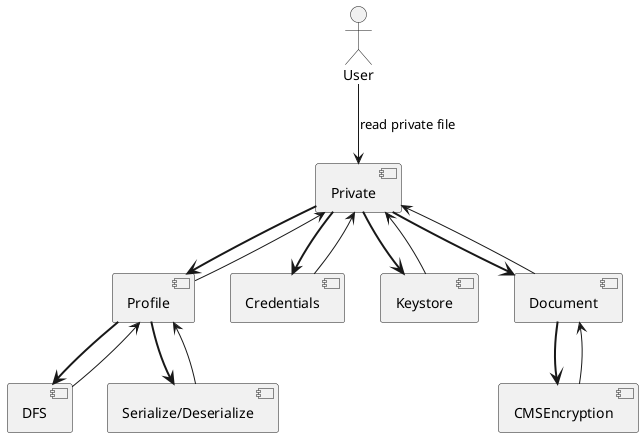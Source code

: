 @startuml

actor User

component Private
component Profile
component DFS
component "Serialize/Deserialize" as serde
component Credentials
component Document
component Keystore
component CMSEncryption

User -down-> Private : read private file

Private =right=> Profile
Private <-- Profile
Profile =right=> DFS
Profile <-- DFS
Profile =down=> serde
Profile <-- serde

Private =right=> Credentials
Private <-- Credentials

Private =right=> Keystore
Private <-- Keystore

Private =right=> Document
Private <-- Document

Document =right=> CMSEncryption
Document <-- CMSEncryption

@enduml